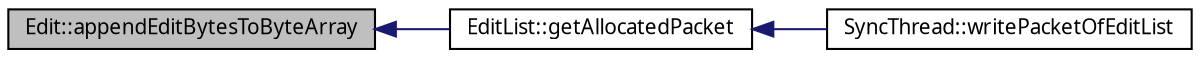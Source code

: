 digraph G
{
  edge [fontname="FreeSans.ttf",fontsize="10",labelfontname="FreeSans.ttf",labelfontsize="10"];
  node [fontname="FreeSans.ttf",fontsize="10",shape=record];
  rankdir=LR;
  Node1 [label="Edit::appendEditBytesToByteArray",height=0.2,width=0.4,color="black", fillcolor="grey75", style="filled" fontcolor="black"];
  Node1 -> Node2 [dir=back,color="midnightblue",fontsize="10",style="solid"];
  Node2 [label="EditList::getAllocatedPacket",height=0.2,width=0.4,color="black", fillcolor="white", style="filled",URL="$class_edit_list.html#ace8dff1c04b64ed883808949b3b5c650"];
  Node2 -> Node3 [dir=back,color="midnightblue",fontsize="10",style="solid"];
  Node3 [label="SyncThread::writePacketOfEditList",height=0.2,width=0.4,color="black", fillcolor="white", style="filled",URL="$class_sync_thread.html#ae2a92c2744e665d492f43130757453da"];
}
